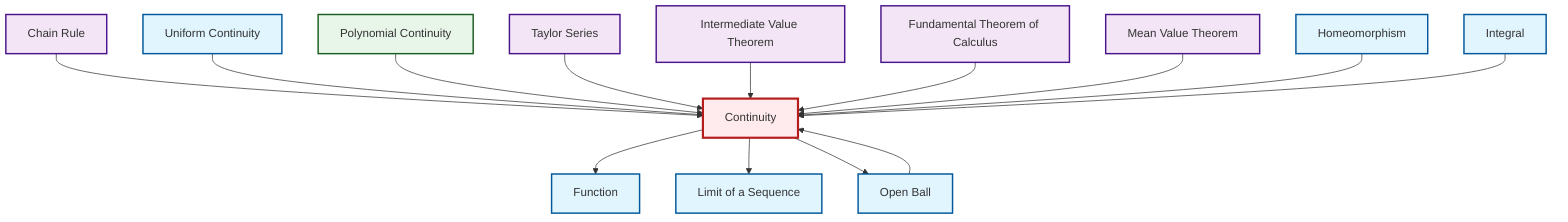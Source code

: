 graph TD
    classDef definition fill:#e1f5fe,stroke:#01579b,stroke-width:2px
    classDef theorem fill:#f3e5f5,stroke:#4a148c,stroke-width:2px
    classDef axiom fill:#fff3e0,stroke:#e65100,stroke-width:2px
    classDef example fill:#e8f5e9,stroke:#1b5e20,stroke-width:2px
    classDef current fill:#ffebee,stroke:#b71c1c,stroke-width:3px
    def-function["Function"]:::definition
    def-homeomorphism["Homeomorphism"]:::definition
    thm-intermediate-value["Intermediate Value Theorem"]:::theorem
    thm-mean-value["Mean Value Theorem"]:::theorem
    def-limit["Limit of a Sequence"]:::definition
    thm-fundamental-calculus["Fundamental Theorem of Calculus"]:::theorem
    thm-chain-rule["Chain Rule"]:::theorem
    def-integral["Integral"]:::definition
    thm-taylor-series["Taylor Series"]:::theorem
    def-open-ball["Open Ball"]:::definition
    def-continuity["Continuity"]:::definition
    def-uniform-continuity["Uniform Continuity"]:::definition
    ex-polynomial-continuity["Polynomial Continuity"]:::example
    thm-chain-rule --> def-continuity
    def-uniform-continuity --> def-continuity
    ex-polynomial-continuity --> def-continuity
    thm-taylor-series --> def-continuity
    thm-intermediate-value --> def-continuity
    thm-fundamental-calculus --> def-continuity
    def-continuity --> def-function
    thm-mean-value --> def-continuity
    def-continuity --> def-limit
    def-continuity --> def-open-ball
    def-homeomorphism --> def-continuity
    def-open-ball --> def-continuity
    def-integral --> def-continuity
    class def-continuity current